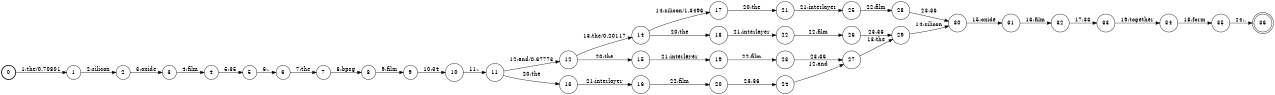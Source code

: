 digraph FST {
rankdir = LR;
size = "8.5,11";
label = "";
center = 1;
orientation = Portrait;
ranksep = "0.4";
nodesep = "0.25";
0 [label = "0", shape = circle, style = bold, fontsize = 14]
	0 -> 1 [label = "1:the/0.70801", fontsize = 14];
1 [label = "1", shape = circle, style = solid, fontsize = 14]
	1 -> 2 [label = "2:silicon", fontsize = 14];
2 [label = "2", shape = circle, style = solid, fontsize = 14]
	2 -> 3 [label = "3:oxide", fontsize = 14];
3 [label = "3", shape = circle, style = solid, fontsize = 14]
	3 -> 4 [label = "4:film", fontsize = 14];
4 [label = "4", shape = circle, style = solid, fontsize = 14]
	4 -> 5 [label = "5:35", fontsize = 14];
5 [label = "5", shape = circle, style = solid, fontsize = 14]
	5 -> 6 [label = "6:,", fontsize = 14];
6 [label = "6", shape = circle, style = solid, fontsize = 14]
	6 -> 7 [label = "7:the", fontsize = 14];
7 [label = "7", shape = circle, style = solid, fontsize = 14]
	7 -> 8 [label = "8:bpsg", fontsize = 14];
8 [label = "8", shape = circle, style = solid, fontsize = 14]
	8 -> 9 [label = "9:film", fontsize = 14];
9 [label = "9", shape = circle, style = solid, fontsize = 14]
	9 -> 10 [label = "10:34", fontsize = 14];
10 [label = "10", shape = circle, style = solid, fontsize = 14]
	10 -> 11 [label = "11:,", fontsize = 14];
11 [label = "11", shape = circle, style = solid, fontsize = 14]
	11 -> 13 [label = "20:the", fontsize = 14];
	11 -> 12 [label = "12:and/0.67773", fontsize = 14];
12 [label = "12", shape = circle, style = solid, fontsize = 14]
	12 -> 14 [label = "13:the/0.20117", fontsize = 14];
	12 -> 15 [label = "20:the", fontsize = 14];
13 [label = "13", shape = circle, style = solid, fontsize = 14]
	13 -> 16 [label = "21:interlayer", fontsize = 14];
14 [label = "14", shape = circle, style = solid, fontsize = 14]
	14 -> 18 [label = "20:the", fontsize = 14];
	14 -> 17 [label = "14:silicon/1.3496", fontsize = 14];
15 [label = "15", shape = circle, style = solid, fontsize = 14]
	15 -> 19 [label = "21:interlayer", fontsize = 14];
16 [label = "16", shape = circle, style = solid, fontsize = 14]
	16 -> 20 [label = "22:film", fontsize = 14];
17 [label = "17", shape = circle, style = solid, fontsize = 14]
	17 -> 21 [label = "20:the", fontsize = 14];
18 [label = "18", shape = circle, style = solid, fontsize = 14]
	18 -> 22 [label = "21:interlayer", fontsize = 14];
19 [label = "19", shape = circle, style = solid, fontsize = 14]
	19 -> 23 [label = "22:film", fontsize = 14];
20 [label = "20", shape = circle, style = solid, fontsize = 14]
	20 -> 24 [label = "23:36", fontsize = 14];
21 [label = "21", shape = circle, style = solid, fontsize = 14]
	21 -> 25 [label = "21:interlayer", fontsize = 14];
22 [label = "22", shape = circle, style = solid, fontsize = 14]
	22 -> 26 [label = "22:film", fontsize = 14];
23 [label = "23", shape = circle, style = solid, fontsize = 14]
	23 -> 27 [label = "23:36", fontsize = 14];
24 [label = "24", shape = circle, style = solid, fontsize = 14]
	24 -> 27 [label = "12:and", fontsize = 14];
25 [label = "25", shape = circle, style = solid, fontsize = 14]
	25 -> 28 [label = "22:film", fontsize = 14];
26 [label = "26", shape = circle, style = solid, fontsize = 14]
	26 -> 29 [label = "23:36", fontsize = 14];
27 [label = "27", shape = circle, style = solid, fontsize = 14]
	27 -> 29 [label = "13:the", fontsize = 14];
28 [label = "28", shape = circle, style = solid, fontsize = 14]
	28 -> 30 [label = "23:36", fontsize = 14];
29 [label = "29", shape = circle, style = solid, fontsize = 14]
	29 -> 30 [label = "14:silicon", fontsize = 14];
30 [label = "30", shape = circle, style = solid, fontsize = 14]
	30 -> 31 [label = "15:oxide", fontsize = 14];
31 [label = "31", shape = circle, style = solid, fontsize = 14]
	31 -> 32 [label = "16:film", fontsize = 14];
32 [label = "32", shape = circle, style = solid, fontsize = 14]
	32 -> 33 [label = "17:33", fontsize = 14];
33 [label = "33", shape = circle, style = solid, fontsize = 14]
	33 -> 34 [label = "19:together", fontsize = 14];
34 [label = "34", shape = circle, style = solid, fontsize = 14]
	34 -> 35 [label = "18:form", fontsize = 14];
35 [label = "35", shape = circle, style = solid, fontsize = 14]
	35 -> 36 [label = "24:.", fontsize = 14];
36 [label = "36", shape = doublecircle, style = solid, fontsize = 14]
}
